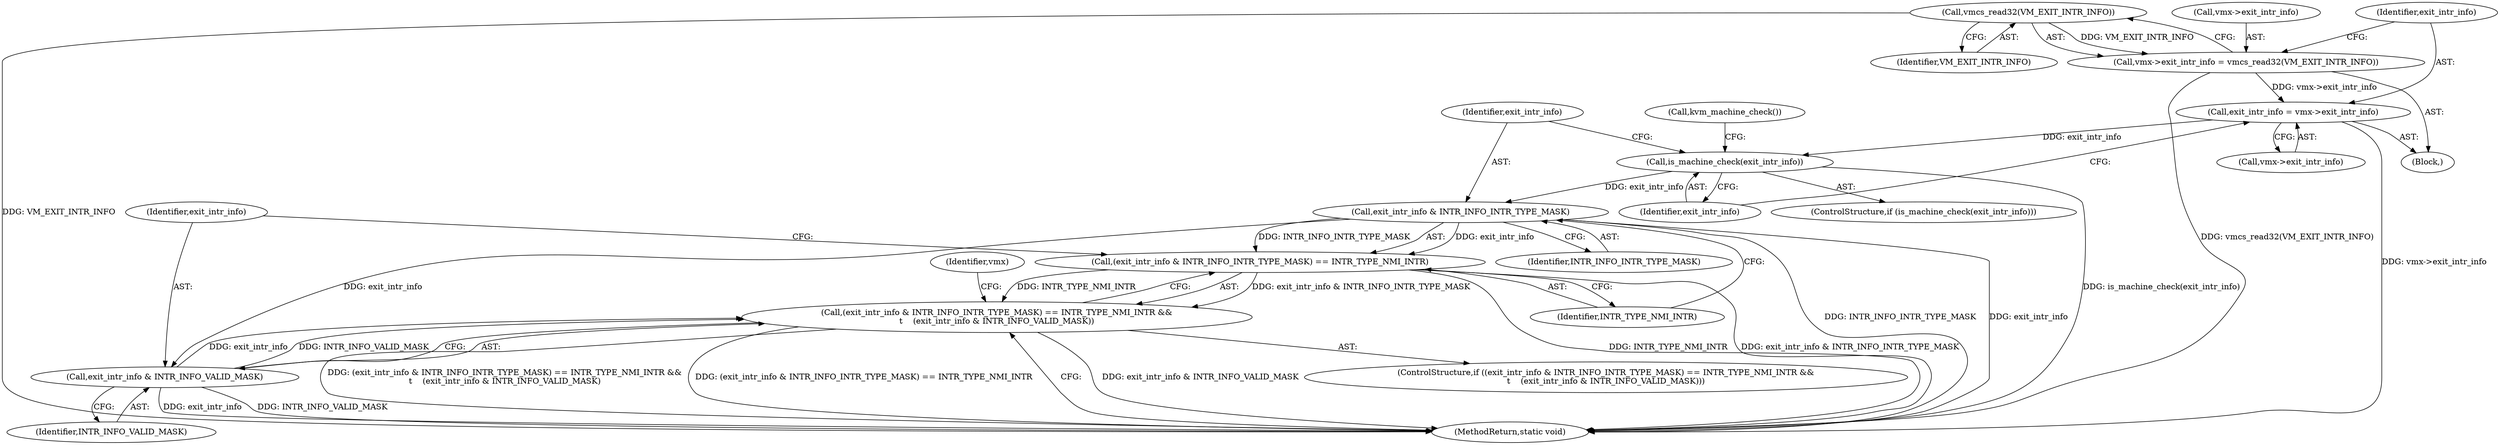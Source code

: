 digraph "1_linux_ef85b67385436ddc1998f45f1d6a210f935b3388_2@API" {
"1000124" [label="(Call,vmcs_read32(VM_EXIT_INTR_INFO))"];
"1000120" [label="(Call,vmx->exit_intr_info = vmcs_read32(VM_EXIT_INTR_INFO))"];
"1000126" [label="(Call,exit_intr_info = vmx->exit_intr_info)"];
"1000132" [label="(Call,is_machine_check(exit_intr_info))"];
"1000138" [label="(Call,exit_intr_info & INTR_INFO_INTR_TYPE_MASK)"];
"1000137" [label="(Call,(exit_intr_info & INTR_INFO_INTR_TYPE_MASK) == INTR_TYPE_NMI_INTR)"];
"1000136" [label="(Call,(exit_intr_info & INTR_INFO_INTR_TYPE_MASK) == INTR_TYPE_NMI_INTR &&\n\t    (exit_intr_info & INTR_INFO_VALID_MASK))"];
"1000142" [label="(Call,exit_intr_info & INTR_INFO_VALID_MASK)"];
"1000142" [label="(Call,exit_intr_info & INTR_INFO_VALID_MASK)"];
"1000125" [label="(Identifier,VM_EXIT_INTR_INFO)"];
"1000138" [label="(Call,exit_intr_info & INTR_INFO_INTR_TYPE_MASK)"];
"1000136" [label="(Call,(exit_intr_info & INTR_INFO_INTR_TYPE_MASK) == INTR_TYPE_NMI_INTR &&\n\t    (exit_intr_info & INTR_INFO_VALID_MASK))"];
"1000120" [label="(Call,vmx->exit_intr_info = vmcs_read32(VM_EXIT_INTR_INFO))"];
"1000144" [label="(Identifier,INTR_INFO_VALID_MASK)"];
"1000127" [label="(Identifier,exit_intr_info)"];
"1000124" [label="(Call,vmcs_read32(VM_EXIT_INTR_INFO))"];
"1000133" [label="(Identifier,exit_intr_info)"];
"1000141" [label="(Identifier,INTR_TYPE_NMI_INTR)"];
"1000135" [label="(ControlStructure,if ((exit_intr_info & INTR_INFO_INTR_TYPE_MASK) == INTR_TYPE_NMI_INTR &&\n\t    (exit_intr_info & INTR_INFO_VALID_MASK)))"];
"1000137" [label="(Call,(exit_intr_info & INTR_INFO_INTR_TYPE_MASK) == INTR_TYPE_NMI_INTR)"];
"1000131" [label="(ControlStructure,if (is_machine_check(exit_intr_info)))"];
"1000128" [label="(Call,vmx->exit_intr_info)"];
"1000149" [label="(Identifier,vmx)"];
"1000158" [label="(MethodReturn,static void)"];
"1000134" [label="(Call,kvm_machine_check())"];
"1000121" [label="(Call,vmx->exit_intr_info)"];
"1000139" [label="(Identifier,exit_intr_info)"];
"1000143" [label="(Identifier,exit_intr_info)"];
"1000126" [label="(Call,exit_intr_info = vmx->exit_intr_info)"];
"1000104" [label="(Block,)"];
"1000132" [label="(Call,is_machine_check(exit_intr_info))"];
"1000140" [label="(Identifier,INTR_INFO_INTR_TYPE_MASK)"];
"1000124" -> "1000120"  [label="AST: "];
"1000124" -> "1000125"  [label="CFG: "];
"1000125" -> "1000124"  [label="AST: "];
"1000120" -> "1000124"  [label="CFG: "];
"1000124" -> "1000158"  [label="DDG: VM_EXIT_INTR_INFO"];
"1000124" -> "1000120"  [label="DDG: VM_EXIT_INTR_INFO"];
"1000120" -> "1000104"  [label="AST: "];
"1000121" -> "1000120"  [label="AST: "];
"1000127" -> "1000120"  [label="CFG: "];
"1000120" -> "1000158"  [label="DDG: vmcs_read32(VM_EXIT_INTR_INFO)"];
"1000120" -> "1000126"  [label="DDG: vmx->exit_intr_info"];
"1000126" -> "1000104"  [label="AST: "];
"1000126" -> "1000128"  [label="CFG: "];
"1000127" -> "1000126"  [label="AST: "];
"1000128" -> "1000126"  [label="AST: "];
"1000133" -> "1000126"  [label="CFG: "];
"1000126" -> "1000158"  [label="DDG: vmx->exit_intr_info"];
"1000126" -> "1000132"  [label="DDG: exit_intr_info"];
"1000132" -> "1000131"  [label="AST: "];
"1000132" -> "1000133"  [label="CFG: "];
"1000133" -> "1000132"  [label="AST: "];
"1000134" -> "1000132"  [label="CFG: "];
"1000139" -> "1000132"  [label="CFG: "];
"1000132" -> "1000158"  [label="DDG: is_machine_check(exit_intr_info)"];
"1000132" -> "1000138"  [label="DDG: exit_intr_info"];
"1000138" -> "1000137"  [label="AST: "];
"1000138" -> "1000140"  [label="CFG: "];
"1000139" -> "1000138"  [label="AST: "];
"1000140" -> "1000138"  [label="AST: "];
"1000141" -> "1000138"  [label="CFG: "];
"1000138" -> "1000158"  [label="DDG: INTR_INFO_INTR_TYPE_MASK"];
"1000138" -> "1000158"  [label="DDG: exit_intr_info"];
"1000138" -> "1000137"  [label="DDG: exit_intr_info"];
"1000138" -> "1000137"  [label="DDG: INTR_INFO_INTR_TYPE_MASK"];
"1000138" -> "1000142"  [label="DDG: exit_intr_info"];
"1000137" -> "1000136"  [label="AST: "];
"1000137" -> "1000141"  [label="CFG: "];
"1000141" -> "1000137"  [label="AST: "];
"1000143" -> "1000137"  [label="CFG: "];
"1000136" -> "1000137"  [label="CFG: "];
"1000137" -> "1000158"  [label="DDG: INTR_TYPE_NMI_INTR"];
"1000137" -> "1000158"  [label="DDG: exit_intr_info & INTR_INFO_INTR_TYPE_MASK"];
"1000137" -> "1000136"  [label="DDG: exit_intr_info & INTR_INFO_INTR_TYPE_MASK"];
"1000137" -> "1000136"  [label="DDG: INTR_TYPE_NMI_INTR"];
"1000136" -> "1000135"  [label="AST: "];
"1000136" -> "1000142"  [label="CFG: "];
"1000142" -> "1000136"  [label="AST: "];
"1000149" -> "1000136"  [label="CFG: "];
"1000158" -> "1000136"  [label="CFG: "];
"1000136" -> "1000158"  [label="DDG: exit_intr_info & INTR_INFO_VALID_MASK"];
"1000136" -> "1000158"  [label="DDG: (exit_intr_info & INTR_INFO_INTR_TYPE_MASK) == INTR_TYPE_NMI_INTR &&\n\t    (exit_intr_info & INTR_INFO_VALID_MASK)"];
"1000136" -> "1000158"  [label="DDG: (exit_intr_info & INTR_INFO_INTR_TYPE_MASK) == INTR_TYPE_NMI_INTR"];
"1000142" -> "1000136"  [label="DDG: exit_intr_info"];
"1000142" -> "1000136"  [label="DDG: INTR_INFO_VALID_MASK"];
"1000142" -> "1000144"  [label="CFG: "];
"1000143" -> "1000142"  [label="AST: "];
"1000144" -> "1000142"  [label="AST: "];
"1000142" -> "1000158"  [label="DDG: INTR_INFO_VALID_MASK"];
"1000142" -> "1000158"  [label="DDG: exit_intr_info"];
}
